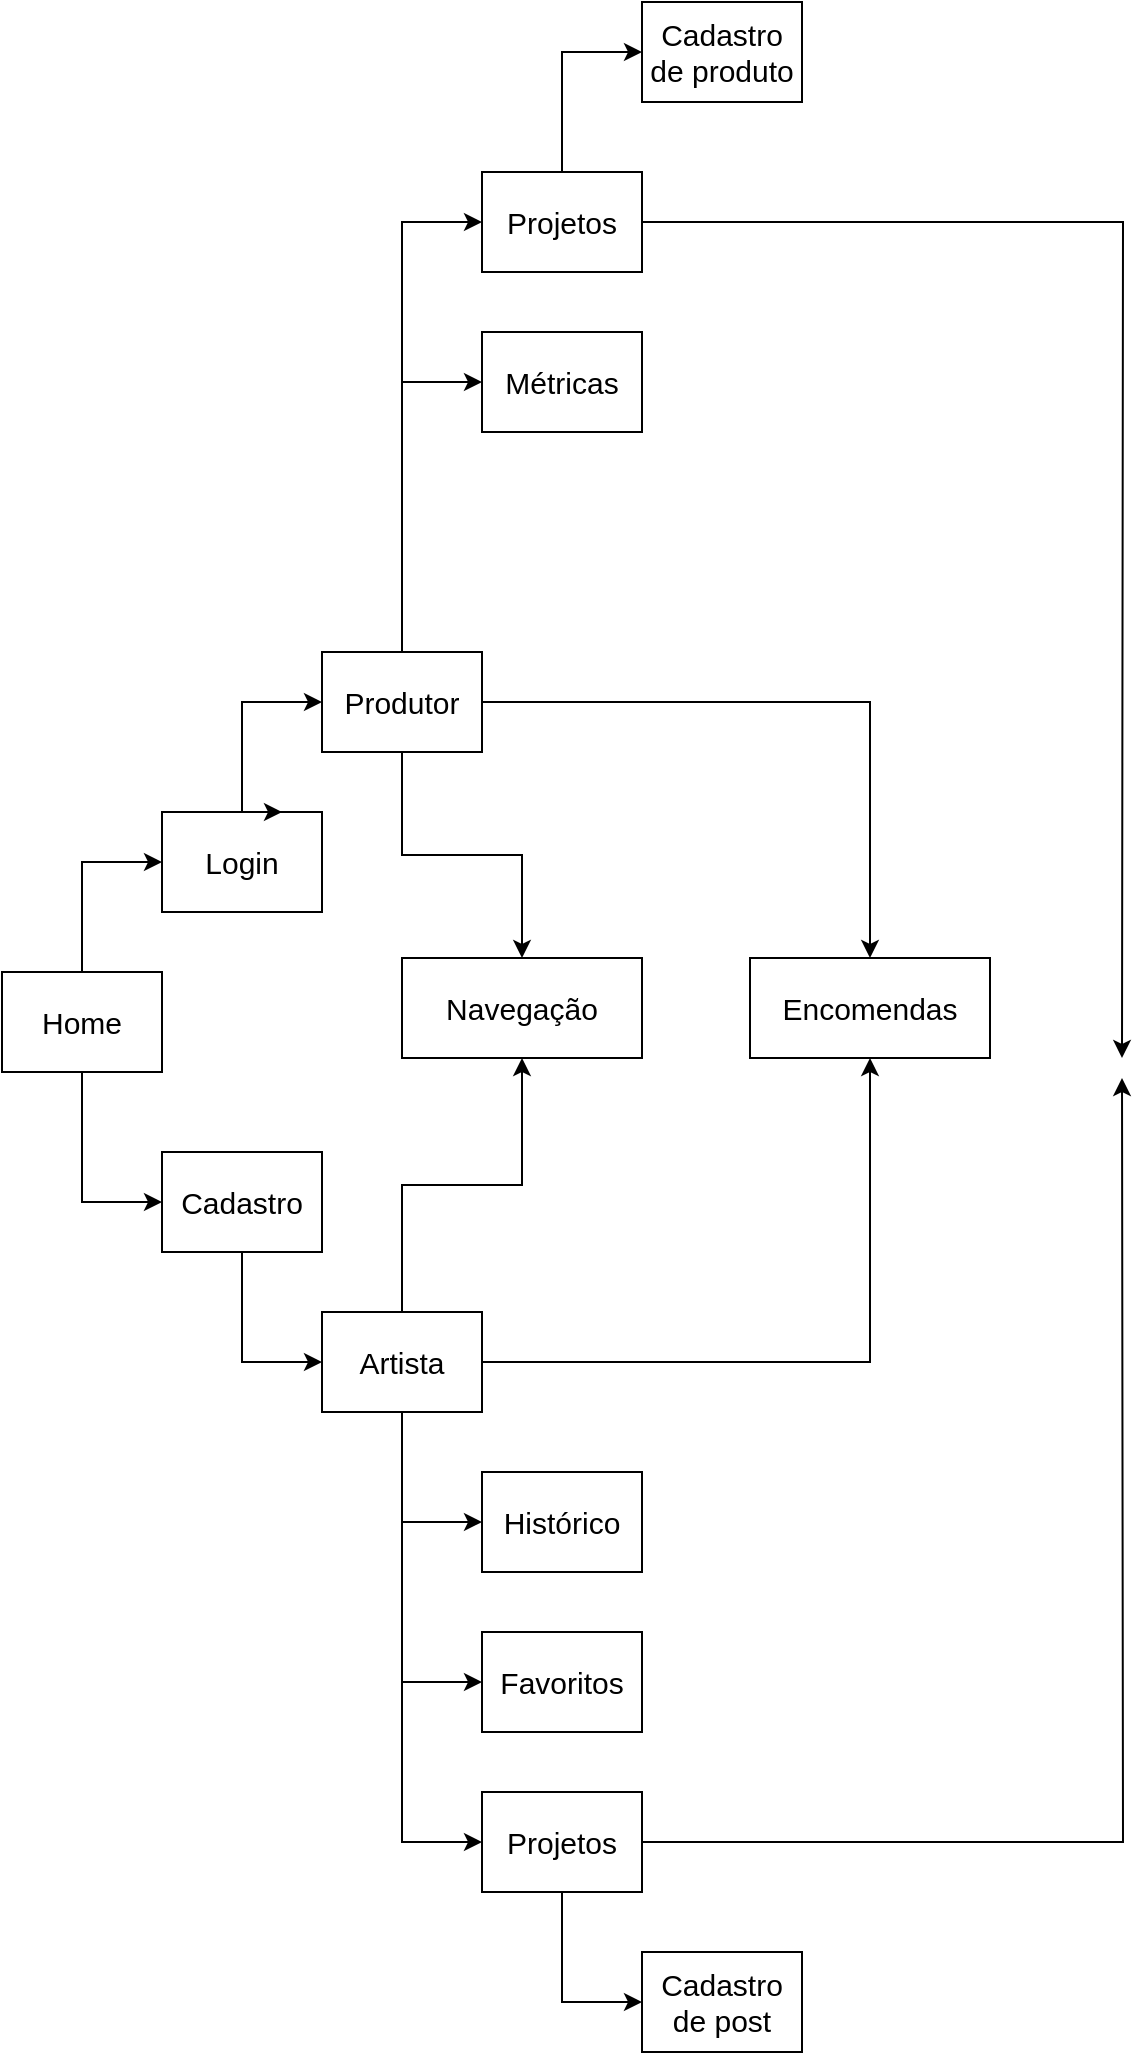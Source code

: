 <mxfile version="21.3.2" type="github">
  <diagram name="Página-1" id="YPCCSIbrw94es3A7F8fg">
    <mxGraphModel dx="2222" dy="1224" grid="1" gridSize="10" guides="1" tooltips="1" connect="1" arrows="1" fold="1" page="1" pageScale="1" pageWidth="827" pageHeight="1169" math="0" shadow="0">
      <root>
        <mxCell id="0" />
        <mxCell id="1" parent="0" />
        <mxCell id="E2JOAM4bUd9x7Qt6G4iH-24" style="edgeStyle=orthogonalEdgeStyle;rounded=0;orthogonalLoop=1;jettySize=auto;html=1;entryX=0;entryY=0.5;entryDx=0;entryDy=0;" edge="1" parent="1" source="E2JOAM4bUd9x7Qt6G4iH-1" target="E2JOAM4bUd9x7Qt6G4iH-2">
          <mxGeometry relative="1" as="geometry" />
        </mxCell>
        <mxCell id="E2JOAM4bUd9x7Qt6G4iH-25" style="edgeStyle=orthogonalEdgeStyle;rounded=0;orthogonalLoop=1;jettySize=auto;html=1;exitX=0.5;exitY=1;exitDx=0;exitDy=0;entryX=0;entryY=0.5;entryDx=0;entryDy=0;" edge="1" parent="1" source="E2JOAM4bUd9x7Qt6G4iH-1" target="E2JOAM4bUd9x7Qt6G4iH-3">
          <mxGeometry relative="1" as="geometry" />
        </mxCell>
        <mxCell id="E2JOAM4bUd9x7Qt6G4iH-1" value="&lt;font style=&quot;font-size: 15px;&quot;&gt;Home&lt;/font&gt;" style="rounded=0;whiteSpace=wrap;html=1;" vertex="1" parent="1">
          <mxGeometry x="40" y="557" width="80" height="50" as="geometry" />
        </mxCell>
        <mxCell id="E2JOAM4bUd9x7Qt6G4iH-27" style="edgeStyle=orthogonalEdgeStyle;rounded=0;orthogonalLoop=1;jettySize=auto;html=1;exitX=0.5;exitY=0;exitDx=0;exitDy=0;entryX=0;entryY=0.5;entryDx=0;entryDy=0;" edge="1" parent="1" source="E2JOAM4bUd9x7Qt6G4iH-2" target="E2JOAM4bUd9x7Qt6G4iH-8">
          <mxGeometry relative="1" as="geometry" />
        </mxCell>
        <mxCell id="E2JOAM4bUd9x7Qt6G4iH-2" value="&lt;span style=&quot;font-size: 15px;&quot;&gt;Login&lt;/span&gt;" style="rounded=0;whiteSpace=wrap;html=1;" vertex="1" parent="1">
          <mxGeometry x="120" y="477" width="80" height="50" as="geometry" />
        </mxCell>
        <mxCell id="E2JOAM4bUd9x7Qt6G4iH-26" style="edgeStyle=orthogonalEdgeStyle;rounded=0;orthogonalLoop=1;jettySize=auto;html=1;entryX=0;entryY=0.5;entryDx=0;entryDy=0;" edge="1" parent="1" source="E2JOAM4bUd9x7Qt6G4iH-3" target="E2JOAM4bUd9x7Qt6G4iH-10">
          <mxGeometry relative="1" as="geometry" />
        </mxCell>
        <mxCell id="E2JOAM4bUd9x7Qt6G4iH-3" value="&lt;span style=&quot;font-size: 15px;&quot;&gt;Cadastro&lt;/span&gt;" style="rounded=0;whiteSpace=wrap;html=1;" vertex="1" parent="1">
          <mxGeometry x="120" y="647" width="80" height="50" as="geometry" />
        </mxCell>
        <mxCell id="E2JOAM4bUd9x7Qt6G4iH-4" style="edgeStyle=orthogonalEdgeStyle;rounded=0;orthogonalLoop=1;jettySize=auto;html=1;exitX=0.5;exitY=0;exitDx=0;exitDy=0;entryX=0.75;entryY=0;entryDx=0;entryDy=0;" edge="1" parent="1" source="E2JOAM4bUd9x7Qt6G4iH-2" target="E2JOAM4bUd9x7Qt6G4iH-2">
          <mxGeometry relative="1" as="geometry">
            <Array as="points">
              <mxPoint x="180" y="477" />
            </Array>
          </mxGeometry>
        </mxCell>
        <mxCell id="E2JOAM4bUd9x7Qt6G4iH-29" style="edgeStyle=orthogonalEdgeStyle;rounded=0;orthogonalLoop=1;jettySize=auto;html=1;exitX=0.5;exitY=0;exitDx=0;exitDy=0;entryX=0;entryY=0.5;entryDx=0;entryDy=0;" edge="1" parent="1" source="E2JOAM4bUd9x7Qt6G4iH-8" target="E2JOAM4bUd9x7Qt6G4iH-18">
          <mxGeometry relative="1" as="geometry" />
        </mxCell>
        <mxCell id="E2JOAM4bUd9x7Qt6G4iH-31" style="edgeStyle=orthogonalEdgeStyle;rounded=0;orthogonalLoop=1;jettySize=auto;html=1;entryX=0;entryY=0.5;entryDx=0;entryDy=0;" edge="1" parent="1" source="E2JOAM4bUd9x7Qt6G4iH-8" target="E2JOAM4bUd9x7Qt6G4iH-15">
          <mxGeometry relative="1" as="geometry" />
        </mxCell>
        <mxCell id="E2JOAM4bUd9x7Qt6G4iH-50" style="edgeStyle=orthogonalEdgeStyle;rounded=0;orthogonalLoop=1;jettySize=auto;html=1;" edge="1" parent="1" source="E2JOAM4bUd9x7Qt6G4iH-8" target="E2JOAM4bUd9x7Qt6G4iH-20">
          <mxGeometry relative="1" as="geometry" />
        </mxCell>
        <mxCell id="E2JOAM4bUd9x7Qt6G4iH-53" style="edgeStyle=orthogonalEdgeStyle;rounded=0;orthogonalLoop=1;jettySize=auto;html=1;entryX=0.5;entryY=0;entryDx=0;entryDy=0;" edge="1" parent="1" source="E2JOAM4bUd9x7Qt6G4iH-8" target="E2JOAM4bUd9x7Qt6G4iH-52">
          <mxGeometry relative="1" as="geometry" />
        </mxCell>
        <mxCell id="E2JOAM4bUd9x7Qt6G4iH-8" value="&lt;span style=&quot;font-size: 15px;&quot;&gt;Produtor&lt;/span&gt;" style="rounded=0;whiteSpace=wrap;html=1;" vertex="1" parent="1">
          <mxGeometry x="200" y="397" width="80" height="50" as="geometry" />
        </mxCell>
        <mxCell id="E2JOAM4bUd9x7Qt6G4iH-38" style="edgeStyle=orthogonalEdgeStyle;rounded=0;orthogonalLoop=1;jettySize=auto;html=1;entryX=0;entryY=0.5;entryDx=0;entryDy=0;" edge="1" parent="1" source="E2JOAM4bUd9x7Qt6G4iH-10" target="E2JOAM4bUd9x7Qt6G4iH-36">
          <mxGeometry relative="1" as="geometry" />
        </mxCell>
        <mxCell id="E2JOAM4bUd9x7Qt6G4iH-39" style="edgeStyle=orthogonalEdgeStyle;rounded=0;orthogonalLoop=1;jettySize=auto;html=1;entryX=0;entryY=0.5;entryDx=0;entryDy=0;" edge="1" parent="1" source="E2JOAM4bUd9x7Qt6G4iH-10" target="E2JOAM4bUd9x7Qt6G4iH-37">
          <mxGeometry relative="1" as="geometry" />
        </mxCell>
        <mxCell id="E2JOAM4bUd9x7Qt6G4iH-41" style="edgeStyle=orthogonalEdgeStyle;rounded=0;orthogonalLoop=1;jettySize=auto;html=1;entryX=0;entryY=0.5;entryDx=0;entryDy=0;" edge="1" parent="1" source="E2JOAM4bUd9x7Qt6G4iH-10" target="E2JOAM4bUd9x7Qt6G4iH-40">
          <mxGeometry relative="1" as="geometry" />
        </mxCell>
        <mxCell id="E2JOAM4bUd9x7Qt6G4iH-51" style="edgeStyle=orthogonalEdgeStyle;rounded=0;orthogonalLoop=1;jettySize=auto;html=1;entryX=0.5;entryY=1;entryDx=0;entryDy=0;" edge="1" parent="1" source="E2JOAM4bUd9x7Qt6G4iH-10" target="E2JOAM4bUd9x7Qt6G4iH-20">
          <mxGeometry relative="1" as="geometry" />
        </mxCell>
        <mxCell id="E2JOAM4bUd9x7Qt6G4iH-58" style="edgeStyle=orthogonalEdgeStyle;rounded=0;orthogonalLoop=1;jettySize=auto;html=1;" edge="1" parent="1" source="E2JOAM4bUd9x7Qt6G4iH-10" target="E2JOAM4bUd9x7Qt6G4iH-52">
          <mxGeometry relative="1" as="geometry" />
        </mxCell>
        <mxCell id="E2JOAM4bUd9x7Qt6G4iH-10" value="&lt;span style=&quot;font-size: 15px;&quot;&gt;Artista&lt;/span&gt;" style="rounded=0;whiteSpace=wrap;html=1;" vertex="1" parent="1">
          <mxGeometry x="200" y="727" width="80" height="50" as="geometry" />
        </mxCell>
        <mxCell id="E2JOAM4bUd9x7Qt6G4iH-35" style="edgeStyle=orthogonalEdgeStyle;rounded=0;orthogonalLoop=1;jettySize=auto;html=1;entryX=0;entryY=0.5;entryDx=0;entryDy=0;" edge="1" parent="1" source="E2JOAM4bUd9x7Qt6G4iH-15" target="E2JOAM4bUd9x7Qt6G4iH-32">
          <mxGeometry relative="1" as="geometry" />
        </mxCell>
        <mxCell id="E2JOAM4bUd9x7Qt6G4iH-55" style="edgeStyle=orthogonalEdgeStyle;rounded=0;orthogonalLoop=1;jettySize=auto;html=1;" edge="1" parent="1" source="E2JOAM4bUd9x7Qt6G4iH-15">
          <mxGeometry relative="1" as="geometry">
            <mxPoint x="600" y="600" as="targetPoint" />
          </mxGeometry>
        </mxCell>
        <mxCell id="E2JOAM4bUd9x7Qt6G4iH-15" value="&lt;span style=&quot;font-size: 15px;&quot;&gt;Projetos&lt;br&gt;&lt;/span&gt;" style="rounded=0;whiteSpace=wrap;html=1;" vertex="1" parent="1">
          <mxGeometry x="280" y="157" width="80" height="50" as="geometry" />
        </mxCell>
        <mxCell id="E2JOAM4bUd9x7Qt6G4iH-18" value="&lt;span style=&quot;font-size: 15px;&quot;&gt;Métricas&lt;br&gt;&lt;/span&gt;" style="rounded=0;whiteSpace=wrap;html=1;" vertex="1" parent="1">
          <mxGeometry x="280" y="237" width="80" height="50" as="geometry" />
        </mxCell>
        <mxCell id="E2JOAM4bUd9x7Qt6G4iH-20" value="&lt;span style=&quot;font-size: 15px;&quot;&gt;Encomendas&lt;/span&gt;" style="rounded=0;whiteSpace=wrap;html=1;" vertex="1" parent="1">
          <mxGeometry x="414" y="550" width="120" height="50" as="geometry" />
        </mxCell>
        <mxCell id="E2JOAM4bUd9x7Qt6G4iH-32" value="&lt;span style=&quot;font-size: 15px;&quot;&gt;Cadastro de produto&lt;br&gt;&lt;/span&gt;" style="rounded=0;whiteSpace=wrap;html=1;" vertex="1" parent="1">
          <mxGeometry x="360" y="72" width="80" height="50" as="geometry" />
        </mxCell>
        <mxCell id="E2JOAM4bUd9x7Qt6G4iH-36" value="&lt;span style=&quot;font-size: 15px;&quot;&gt;Histórico&lt;/span&gt;" style="rounded=0;whiteSpace=wrap;html=1;" vertex="1" parent="1">
          <mxGeometry x="280" y="807" width="80" height="50" as="geometry" />
        </mxCell>
        <mxCell id="E2JOAM4bUd9x7Qt6G4iH-49" style="edgeStyle=orthogonalEdgeStyle;rounded=0;orthogonalLoop=1;jettySize=auto;html=1;entryX=0;entryY=0.5;entryDx=0;entryDy=0;" edge="1" parent="1" source="E2JOAM4bUd9x7Qt6G4iH-37" target="E2JOAM4bUd9x7Qt6G4iH-48">
          <mxGeometry relative="1" as="geometry" />
        </mxCell>
        <mxCell id="E2JOAM4bUd9x7Qt6G4iH-56" style="edgeStyle=orthogonalEdgeStyle;rounded=0;orthogonalLoop=1;jettySize=auto;html=1;" edge="1" parent="1" source="E2JOAM4bUd9x7Qt6G4iH-37">
          <mxGeometry relative="1" as="geometry">
            <mxPoint x="600" y="610" as="targetPoint" />
          </mxGeometry>
        </mxCell>
        <mxCell id="E2JOAM4bUd9x7Qt6G4iH-37" value="&lt;span style=&quot;font-size: 15px;&quot;&gt;Projetos&lt;/span&gt;" style="rounded=0;whiteSpace=wrap;html=1;" vertex="1" parent="1">
          <mxGeometry x="280" y="967" width="80" height="50" as="geometry" />
        </mxCell>
        <mxCell id="E2JOAM4bUd9x7Qt6G4iH-40" value="&lt;span style=&quot;font-size: 15px;&quot;&gt;Favoritos&lt;/span&gt;" style="rounded=0;whiteSpace=wrap;html=1;" vertex="1" parent="1">
          <mxGeometry x="280" y="887" width="80" height="50" as="geometry" />
        </mxCell>
        <mxCell id="E2JOAM4bUd9x7Qt6G4iH-48" value="&lt;span style=&quot;font-size: 15px;&quot;&gt;Cadastro de post&lt;br&gt;&lt;/span&gt;" style="rounded=0;whiteSpace=wrap;html=1;" vertex="1" parent="1">
          <mxGeometry x="360" y="1047" width="80" height="50" as="geometry" />
        </mxCell>
        <mxCell id="E2JOAM4bUd9x7Qt6G4iH-52" value="&lt;span style=&quot;font-size: 15px;&quot;&gt;Navegação&lt;/span&gt;" style="rounded=0;whiteSpace=wrap;html=1;" vertex="1" parent="1">
          <mxGeometry x="240" y="550" width="120" height="50" as="geometry" />
        </mxCell>
      </root>
    </mxGraphModel>
  </diagram>
</mxfile>
